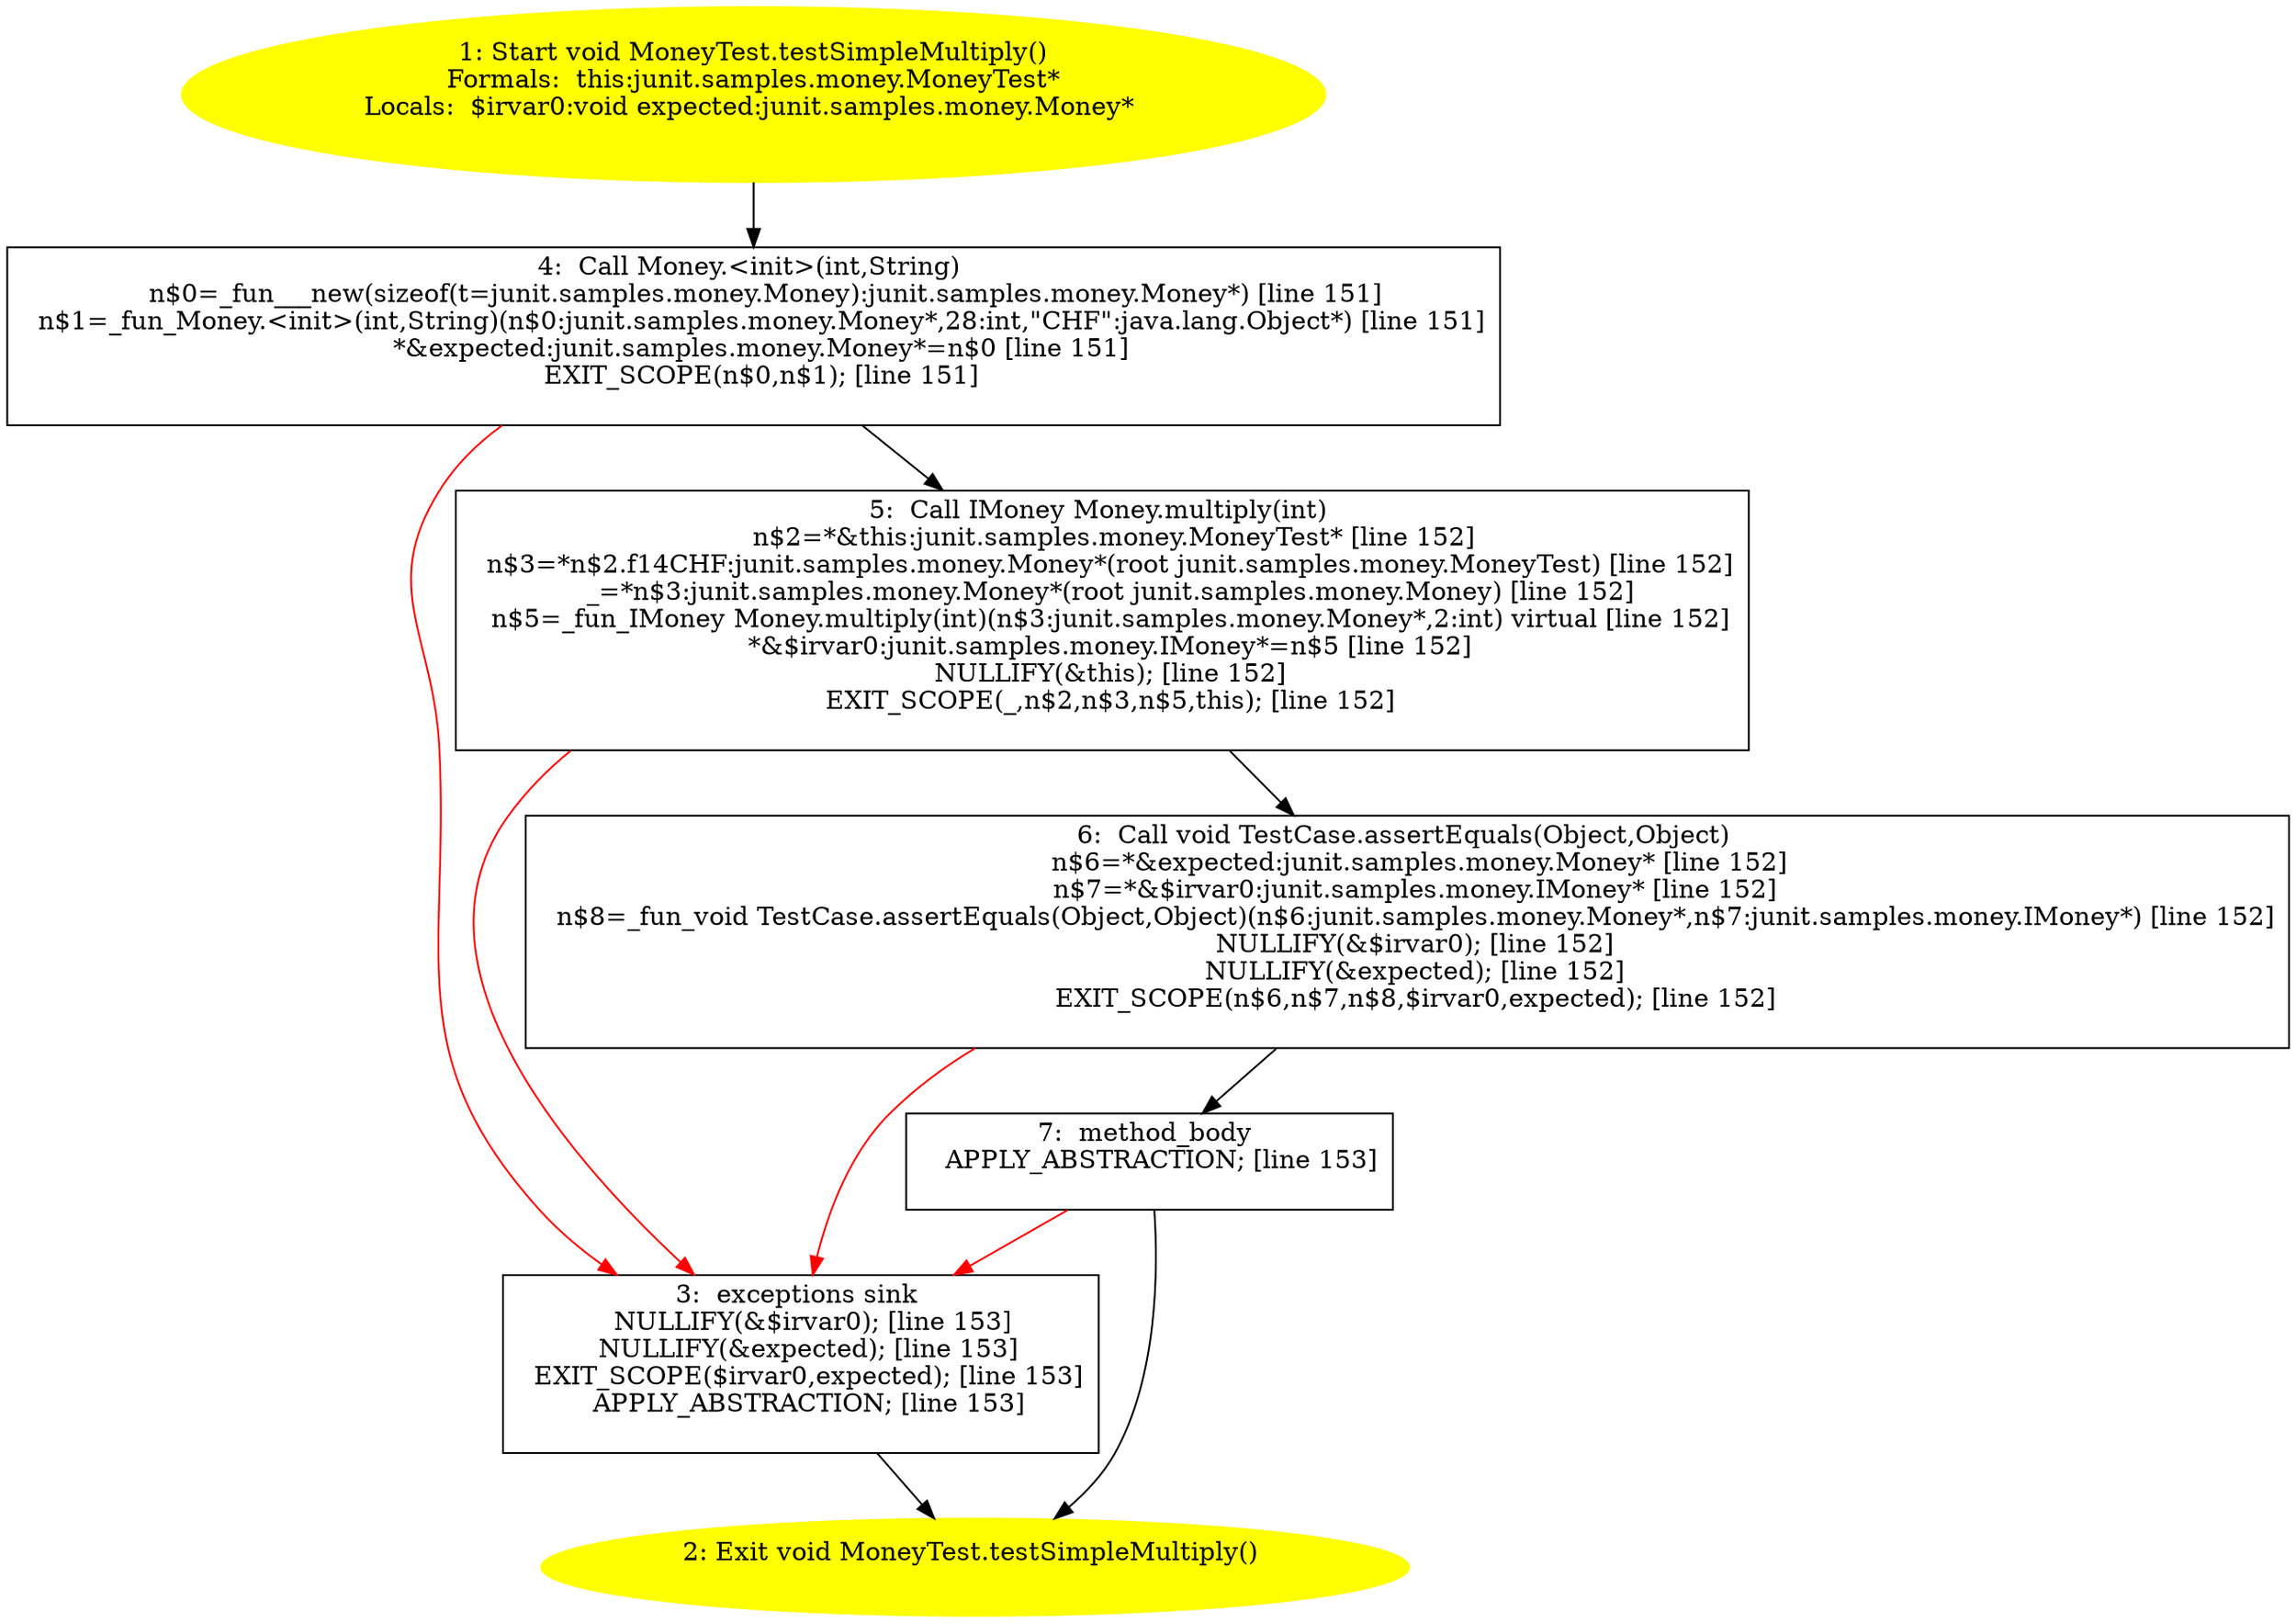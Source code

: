 /* @generated */
digraph cfg {
"junit.samples.money.MoneyTest.testSimpleMultiply():void.0525a88996391a68890f0e93ae1aed08_1" [label="1: Start void MoneyTest.testSimpleMultiply()\nFormals:  this:junit.samples.money.MoneyTest*\nLocals:  $irvar0:void expected:junit.samples.money.Money* \n  " color=yellow style=filled]
	

	 "junit.samples.money.MoneyTest.testSimpleMultiply():void.0525a88996391a68890f0e93ae1aed08_1" -> "junit.samples.money.MoneyTest.testSimpleMultiply():void.0525a88996391a68890f0e93ae1aed08_4" ;
"junit.samples.money.MoneyTest.testSimpleMultiply():void.0525a88996391a68890f0e93ae1aed08_2" [label="2: Exit void MoneyTest.testSimpleMultiply() \n  " color=yellow style=filled]
	

"junit.samples.money.MoneyTest.testSimpleMultiply():void.0525a88996391a68890f0e93ae1aed08_3" [label="3:  exceptions sink \n   NULLIFY(&$irvar0); [line 153]\n  NULLIFY(&expected); [line 153]\n  EXIT_SCOPE($irvar0,expected); [line 153]\n  APPLY_ABSTRACTION; [line 153]\n " shape="box"]
	

	 "junit.samples.money.MoneyTest.testSimpleMultiply():void.0525a88996391a68890f0e93ae1aed08_3" -> "junit.samples.money.MoneyTest.testSimpleMultiply():void.0525a88996391a68890f0e93ae1aed08_2" ;
"junit.samples.money.MoneyTest.testSimpleMultiply():void.0525a88996391a68890f0e93ae1aed08_4" [label="4:  Call Money.<init>(int,String) \n   n$0=_fun___new(sizeof(t=junit.samples.money.Money):junit.samples.money.Money*) [line 151]\n  n$1=_fun_Money.<init>(int,String)(n$0:junit.samples.money.Money*,28:int,\"CHF\":java.lang.Object*) [line 151]\n  *&expected:junit.samples.money.Money*=n$0 [line 151]\n  EXIT_SCOPE(n$0,n$1); [line 151]\n " shape="box"]
	

	 "junit.samples.money.MoneyTest.testSimpleMultiply():void.0525a88996391a68890f0e93ae1aed08_4" -> "junit.samples.money.MoneyTest.testSimpleMultiply():void.0525a88996391a68890f0e93ae1aed08_5" ;
	 "junit.samples.money.MoneyTest.testSimpleMultiply():void.0525a88996391a68890f0e93ae1aed08_4" -> "junit.samples.money.MoneyTest.testSimpleMultiply():void.0525a88996391a68890f0e93ae1aed08_3" [color="red" ];
"junit.samples.money.MoneyTest.testSimpleMultiply():void.0525a88996391a68890f0e93ae1aed08_5" [label="5:  Call IMoney Money.multiply(int) \n   n$2=*&this:junit.samples.money.MoneyTest* [line 152]\n  n$3=*n$2.f14CHF:junit.samples.money.Money*(root junit.samples.money.MoneyTest) [line 152]\n  _=*n$3:junit.samples.money.Money*(root junit.samples.money.Money) [line 152]\n  n$5=_fun_IMoney Money.multiply(int)(n$3:junit.samples.money.Money*,2:int) virtual [line 152]\n  *&$irvar0:junit.samples.money.IMoney*=n$5 [line 152]\n  NULLIFY(&this); [line 152]\n  EXIT_SCOPE(_,n$2,n$3,n$5,this); [line 152]\n " shape="box"]
	

	 "junit.samples.money.MoneyTest.testSimpleMultiply():void.0525a88996391a68890f0e93ae1aed08_5" -> "junit.samples.money.MoneyTest.testSimpleMultiply():void.0525a88996391a68890f0e93ae1aed08_6" ;
	 "junit.samples.money.MoneyTest.testSimpleMultiply():void.0525a88996391a68890f0e93ae1aed08_5" -> "junit.samples.money.MoneyTest.testSimpleMultiply():void.0525a88996391a68890f0e93ae1aed08_3" [color="red" ];
"junit.samples.money.MoneyTest.testSimpleMultiply():void.0525a88996391a68890f0e93ae1aed08_6" [label="6:  Call void TestCase.assertEquals(Object,Object) \n   n$6=*&expected:junit.samples.money.Money* [line 152]\n  n$7=*&$irvar0:junit.samples.money.IMoney* [line 152]\n  n$8=_fun_void TestCase.assertEquals(Object,Object)(n$6:junit.samples.money.Money*,n$7:junit.samples.money.IMoney*) [line 152]\n  NULLIFY(&$irvar0); [line 152]\n  NULLIFY(&expected); [line 152]\n  EXIT_SCOPE(n$6,n$7,n$8,$irvar0,expected); [line 152]\n " shape="box"]
	

	 "junit.samples.money.MoneyTest.testSimpleMultiply():void.0525a88996391a68890f0e93ae1aed08_6" -> "junit.samples.money.MoneyTest.testSimpleMultiply():void.0525a88996391a68890f0e93ae1aed08_7" ;
	 "junit.samples.money.MoneyTest.testSimpleMultiply():void.0525a88996391a68890f0e93ae1aed08_6" -> "junit.samples.money.MoneyTest.testSimpleMultiply():void.0525a88996391a68890f0e93ae1aed08_3" [color="red" ];
"junit.samples.money.MoneyTest.testSimpleMultiply():void.0525a88996391a68890f0e93ae1aed08_7" [label="7:  method_body \n   APPLY_ABSTRACTION; [line 153]\n " shape="box"]
	

	 "junit.samples.money.MoneyTest.testSimpleMultiply():void.0525a88996391a68890f0e93ae1aed08_7" -> "junit.samples.money.MoneyTest.testSimpleMultiply():void.0525a88996391a68890f0e93ae1aed08_2" ;
	 "junit.samples.money.MoneyTest.testSimpleMultiply():void.0525a88996391a68890f0e93ae1aed08_7" -> "junit.samples.money.MoneyTest.testSimpleMultiply():void.0525a88996391a68890f0e93ae1aed08_3" [color="red" ];
}
